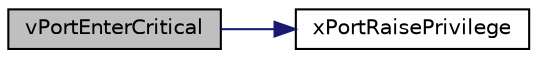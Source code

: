 digraph "vPortEnterCritical"
{
  edge [fontname="Helvetica",fontsize="10",labelfontname="Helvetica",labelfontsize="10"];
  node [fontname="Helvetica",fontsize="10",shape=record];
  rankdir="LR";
  Node2 [label="vPortEnterCritical",height=0.2,width=0.4,color="black", fillcolor="grey75", style="filled", fontcolor="black"];
  Node2 -> Node3 [color="midnightblue",fontsize="10",style="solid",fontname="Helvetica"];
  Node3 [label="xPortRaisePrivilege",height=0.2,width=0.4,color="black", fillcolor="white", style="filled",URL="$_a_r_m___c_m3___m_p_u_2port_8c.html#ac42aa31652a6e8158f8ea8a88aad8275"];
}
